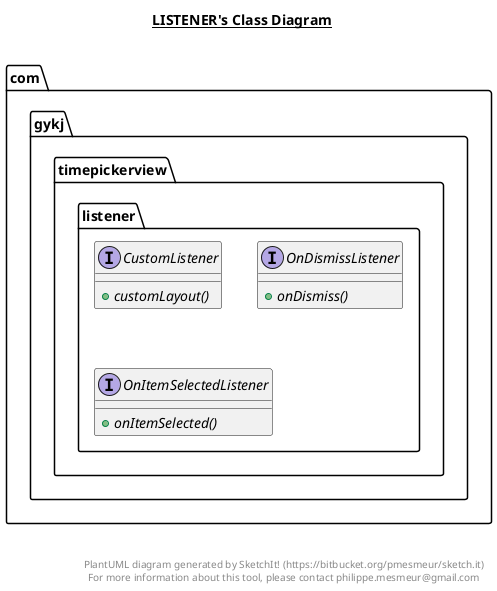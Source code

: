 @startuml

title __LISTENER's Class Diagram__\n

  namespace com.gykj.timepickerview {
    namespace listener {
      interface com.gykj.timepickerview.listener.CustomListener {
          {abstract} + customLayout()
      }
    }
  }
  

  namespace com.gykj.timepickerview {
    namespace listener {
      interface com.gykj.timepickerview.listener.OnDismissListener {
          {abstract} + onDismiss()
      }
    }
  }
  

  namespace com.gykj.timepickerview {
    namespace listener {
      interface com.gykj.timepickerview.listener.OnItemSelectedListener {
          {abstract} + onItemSelected()
      }
    }
  }
  



right footer


PlantUML diagram generated by SketchIt! (https://bitbucket.org/pmesmeur/sketch.it)
For more information about this tool, please contact philippe.mesmeur@gmail.com
endfooter

@enduml
